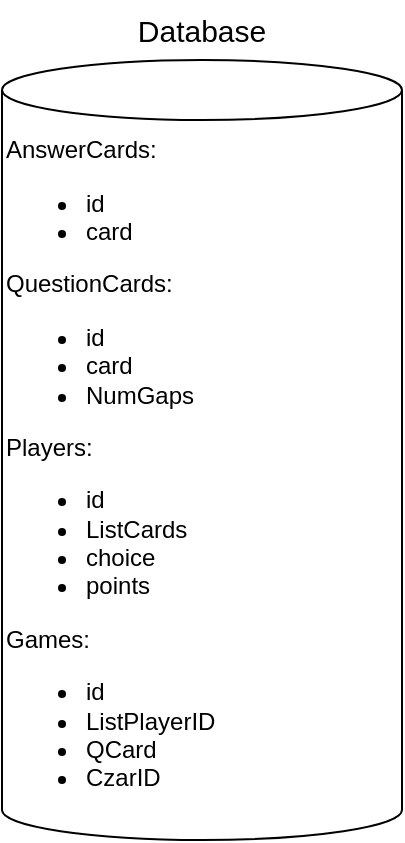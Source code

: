 <mxfile version="15.9.4" type="device"><diagram id="niiruopn27gcqNV-1_NL" name="Page-1"><mxGraphModel dx="536" dy="577" grid="1" gridSize="10" guides="1" tooltips="1" connect="1" arrows="1" fold="1" page="1" pageScale="1" pageWidth="827" pageHeight="1169" math="0" shadow="0"><root><mxCell id="0"/><mxCell id="1" parent="0"/><mxCell id="g6wVhYajddCPbt8GveoQ-1" value="AnswerCards:&lt;br&gt;&lt;ul&gt;&lt;li&gt;id&lt;/li&gt;&lt;li&gt;card&lt;/li&gt;&lt;/ul&gt;&lt;div&gt;QuestionCards:&lt;/div&gt;&lt;div&gt;&lt;ul&gt;&lt;li&gt;id&lt;/li&gt;&lt;li&gt;card&lt;/li&gt;&lt;li&gt;NumGaps&lt;/li&gt;&lt;/ul&gt;&lt;div&gt;Players:&lt;/div&gt;&lt;/div&gt;&lt;div&gt;&lt;ul&gt;&lt;li&gt;id&lt;/li&gt;&lt;li&gt;ListCards&lt;/li&gt;&lt;li&gt;choice&lt;/li&gt;&lt;li&gt;points&lt;/li&gt;&lt;/ul&gt;&lt;div&gt;Games:&lt;/div&gt;&lt;/div&gt;&lt;div&gt;&lt;ul&gt;&lt;li&gt;id&lt;/li&gt;&lt;li&gt;ListPlayerID&lt;/li&gt;&lt;li&gt;QCard&lt;/li&gt;&lt;li&gt;CzarID&lt;/li&gt;&lt;/ul&gt;&lt;/div&gt;" style="shape=cylinder3;whiteSpace=wrap;html=1;boundedLbl=1;backgroundOutline=1;size=15;align=left;" vertex="1" parent="1"><mxGeometry x="220" y="140" width="200" height="390" as="geometry"/></mxCell><mxCell id="g6wVhYajddCPbt8GveoQ-2" value="&lt;font style=&quot;font-size: 15px&quot;&gt;Database&lt;/font&gt;" style="text;html=1;strokeColor=none;fillColor=none;align=center;verticalAlign=middle;whiteSpace=wrap;rounded=0;" vertex="1" parent="1"><mxGeometry x="290" y="110" width="60" height="30" as="geometry"/></mxCell></root></mxGraphModel></diagram></mxfile>